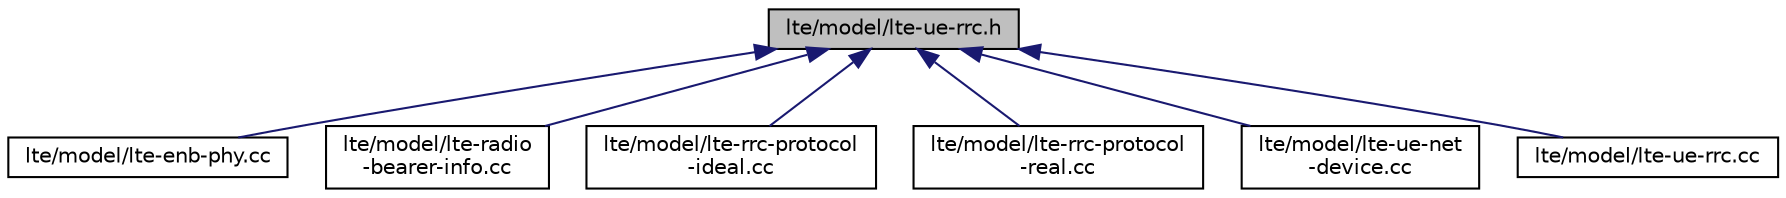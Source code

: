 digraph "lte/model/lte-ue-rrc.h"
{
  edge [fontname="Helvetica",fontsize="10",labelfontname="Helvetica",labelfontsize="10"];
  node [fontname="Helvetica",fontsize="10",shape=record];
  Node1 [label="lte/model/lte-ue-rrc.h",height=0.2,width=0.4,color="black", fillcolor="grey75", style="filled", fontcolor="black"];
  Node1 -> Node2 [dir="back",color="midnightblue",fontsize="10",style="solid"];
  Node2 [label="lte/model/lte-enb-phy.cc",height=0.2,width=0.4,color="black", fillcolor="white", style="filled",URL="$dd/d88/lte-enb-phy_8cc.html"];
  Node1 -> Node3 [dir="back",color="midnightblue",fontsize="10",style="solid"];
  Node3 [label="lte/model/lte-radio\l-bearer-info.cc",height=0.2,width=0.4,color="black", fillcolor="white", style="filled",URL="$de/d05/lte-radio-bearer-info_8cc.html"];
  Node1 -> Node4 [dir="back",color="midnightblue",fontsize="10",style="solid"];
  Node4 [label="lte/model/lte-rrc-protocol\l-ideal.cc",height=0.2,width=0.4,color="black", fillcolor="white", style="filled",URL="$dc/d46/lte-rrc-protocol-ideal_8cc.html"];
  Node1 -> Node5 [dir="back",color="midnightblue",fontsize="10",style="solid"];
  Node5 [label="lte/model/lte-rrc-protocol\l-real.cc",height=0.2,width=0.4,color="black", fillcolor="white", style="filled",URL="$dd/da4/lte-rrc-protocol-real_8cc.html"];
  Node1 -> Node6 [dir="back",color="midnightblue",fontsize="10",style="solid"];
  Node6 [label="lte/model/lte-ue-net\l-device.cc",height=0.2,width=0.4,color="black", fillcolor="white", style="filled",URL="$db/dac/lte-ue-net-device_8cc.html"];
  Node1 -> Node7 [dir="back",color="midnightblue",fontsize="10",style="solid"];
  Node7 [label="lte/model/lte-ue-rrc.cc",height=0.2,width=0.4,color="black", fillcolor="white", style="filled",URL="$d8/d91/lte-ue-rrc_8cc.html"];
}
